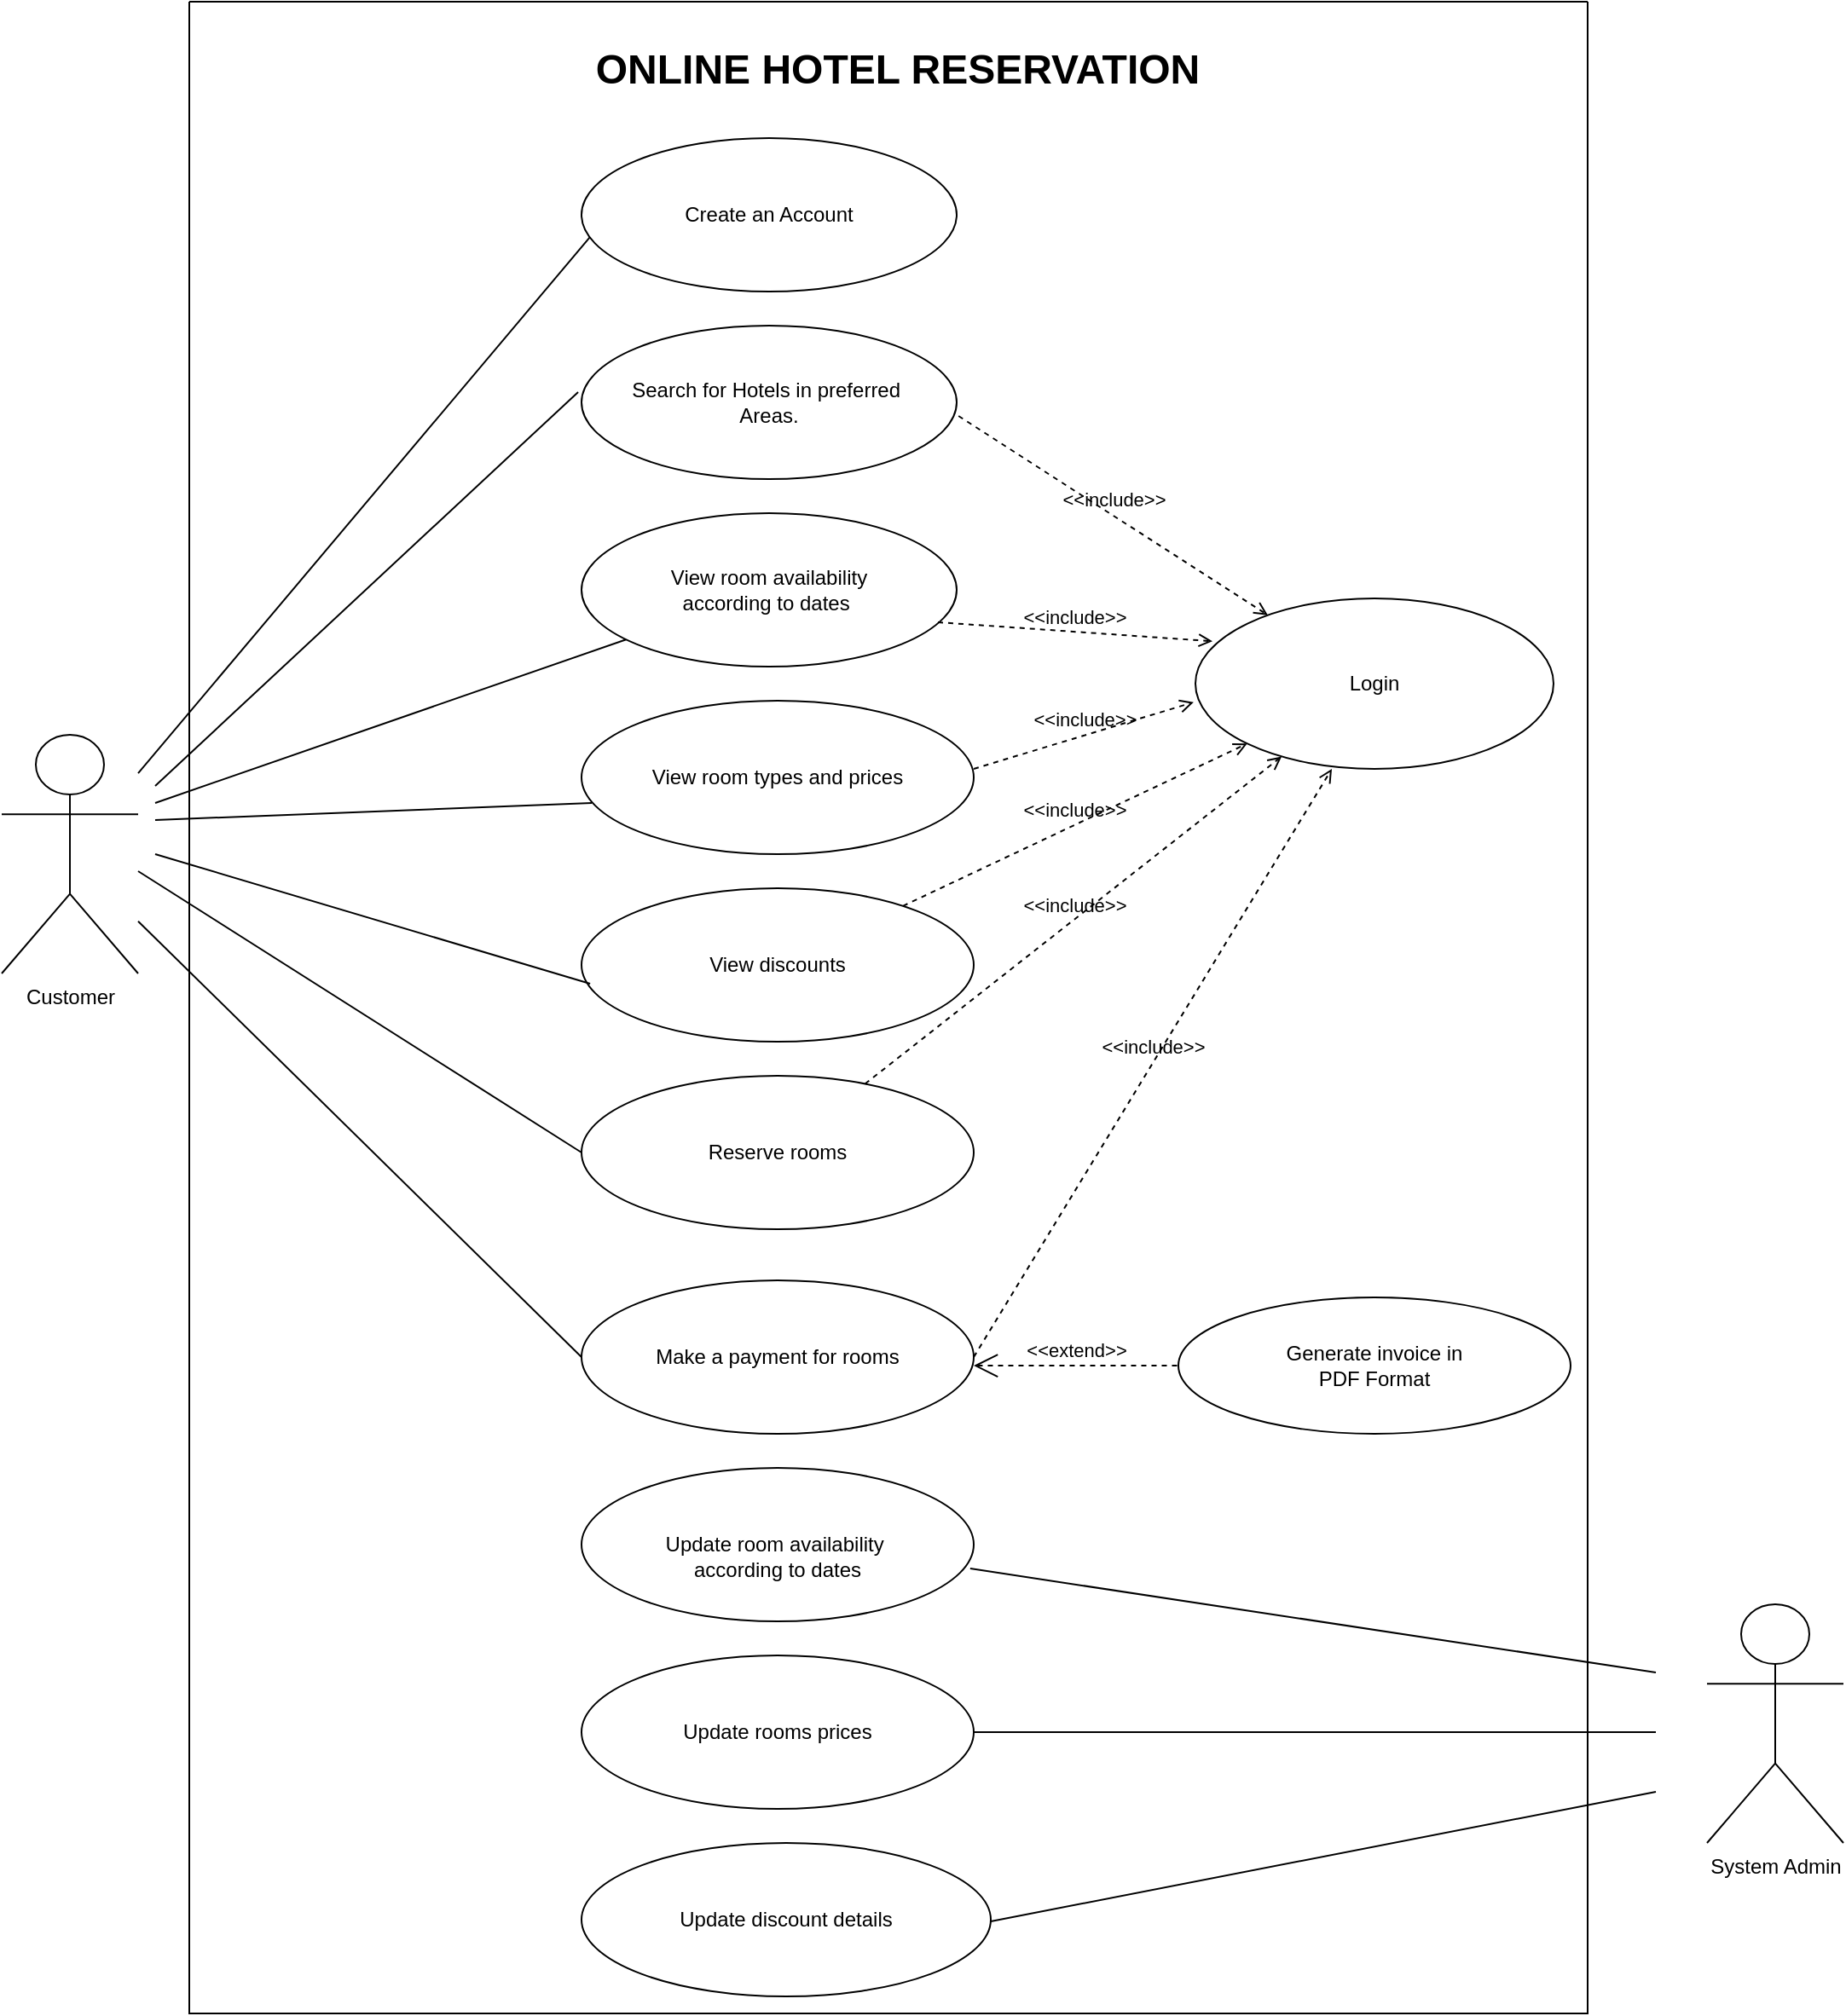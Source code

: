 <mxfile version="24.7.8">
  <diagram name="Page-1" id="PXo6whDDaGBwSNwuPK4P">
    <mxGraphModel dx="1017" dy="727" grid="1" gridSize="10" guides="1" tooltips="1" connect="1" arrows="1" fold="1" page="1" pageScale="1" pageWidth="827" pageHeight="1169" math="0" shadow="0">
      <root>
        <mxCell id="0" />
        <mxCell id="1" parent="0" />
        <mxCell id="kRjlvDzBMWeMUqEkNUwq-1" value="Customer" style="shape=umlActor;html=1;verticalLabelPosition=bottom;verticalAlign=top;align=center;" vertex="1" parent="1">
          <mxGeometry x="100" y="430" width="80" height="140" as="geometry" />
        </mxCell>
        <mxCell id="kRjlvDzBMWeMUqEkNUwq-14" value="Create an Account" style="ellipse;whiteSpace=wrap;html=1;" vertex="1" parent="1">
          <mxGeometry x="440" y="80" width="220" height="90" as="geometry" />
        </mxCell>
        <mxCell id="kRjlvDzBMWeMUqEkNUwq-15" value="Search for Hotels in preferred&amp;nbsp;&lt;div&gt;Areas.&lt;/div&gt;" style="ellipse;whiteSpace=wrap;html=1;" vertex="1" parent="1">
          <mxGeometry x="440" y="190" width="220" height="90" as="geometry" />
        </mxCell>
        <mxCell id="kRjlvDzBMWeMUqEkNUwq-16" value="View room availability&lt;div&gt;according to dates&amp;nbsp;&lt;/div&gt;" style="ellipse;whiteSpace=wrap;html=1;" vertex="1" parent="1">
          <mxGeometry x="440" y="300" width="220" height="90" as="geometry" />
        </mxCell>
        <mxCell id="kRjlvDzBMWeMUqEkNUwq-17" value="View room types and prices" style="ellipse;whiteSpace=wrap;html=1;" vertex="1" parent="1">
          <mxGeometry x="440" y="410" width="230" height="90" as="geometry" />
        </mxCell>
        <mxCell id="kRjlvDzBMWeMUqEkNUwq-18" value="View discounts" style="ellipse;whiteSpace=wrap;html=1;" vertex="1" parent="1">
          <mxGeometry x="440" y="520" width="230" height="90" as="geometry" />
        </mxCell>
        <mxCell id="kRjlvDzBMWeMUqEkNUwq-19" value="Reserve rooms" style="ellipse;whiteSpace=wrap;html=1;" vertex="1" parent="1">
          <mxGeometry x="440" y="630" width="230" height="90" as="geometry" />
        </mxCell>
        <mxCell id="kRjlvDzBMWeMUqEkNUwq-20" value="Make a payment for rooms" style="ellipse;whiteSpace=wrap;html=1;" vertex="1" parent="1">
          <mxGeometry x="440" y="750" width="230" height="90" as="geometry" />
        </mxCell>
        <mxCell id="kRjlvDzBMWeMUqEkNUwq-21" value="&lt;div&gt;&lt;br&gt;&lt;/div&gt;&lt;div&gt;Update room availability&amp;nbsp;&lt;/div&gt;&lt;div&gt;according to dates&lt;/div&gt;" style="ellipse;whiteSpace=wrap;html=1;" vertex="1" parent="1">
          <mxGeometry x="440" y="860" width="230" height="90" as="geometry" />
        </mxCell>
        <mxCell id="kRjlvDzBMWeMUqEkNUwq-22" value="Update rooms prices" style="ellipse;whiteSpace=wrap;html=1;" vertex="1" parent="1">
          <mxGeometry x="440" y="970" width="230" height="90" as="geometry" />
        </mxCell>
        <mxCell id="kRjlvDzBMWeMUqEkNUwq-23" value="Update discount details" style="ellipse;whiteSpace=wrap;html=1;" vertex="1" parent="1">
          <mxGeometry x="440" y="1080" width="240" height="90" as="geometry" />
        </mxCell>
        <mxCell id="kRjlvDzBMWeMUqEkNUwq-24" value="System Admin" style="shape=umlActor;html=1;verticalLabelPosition=bottom;verticalAlign=top;align=center;" vertex="1" parent="1">
          <mxGeometry x="1100" y="940" width="80" height="140" as="geometry" />
        </mxCell>
        <mxCell id="kRjlvDzBMWeMUqEkNUwq-25" value="Login" style="ellipse;whiteSpace=wrap;html=1;" vertex="1" parent="1">
          <mxGeometry x="800" y="350" width="210" height="100" as="geometry" />
        </mxCell>
        <mxCell id="kRjlvDzBMWeMUqEkNUwq-26" value="Generate invoice in&lt;div&gt;PDF Format&lt;/div&gt;" style="ellipse;whiteSpace=wrap;html=1;" vertex="1" parent="1">
          <mxGeometry x="790" y="760" width="230" height="80" as="geometry" />
        </mxCell>
        <mxCell id="kRjlvDzBMWeMUqEkNUwq-30" value="" style="edgeStyle=none;html=1;endArrow=none;verticalAlign=bottom;rounded=0;entryX=0.023;entryY=0.644;entryDx=0;entryDy=0;entryPerimeter=0;" edge="1" parent="1" source="kRjlvDzBMWeMUqEkNUwq-1" target="kRjlvDzBMWeMUqEkNUwq-14">
          <mxGeometry width="160" relative="1" as="geometry">
            <mxPoint x="180" y="420" as="sourcePoint" />
            <mxPoint x="650" y="320" as="targetPoint" />
          </mxGeometry>
        </mxCell>
        <mxCell id="kRjlvDzBMWeMUqEkNUwq-31" value="" style="edgeStyle=none;html=1;endArrow=none;verticalAlign=bottom;rounded=0;entryX=-0.009;entryY=0.433;entryDx=0;entryDy=0;entryPerimeter=0;" edge="1" parent="1" target="kRjlvDzBMWeMUqEkNUwq-15">
          <mxGeometry width="160" relative="1" as="geometry">
            <mxPoint x="190" y="460" as="sourcePoint" />
            <mxPoint x="445" y="170.04" as="targetPoint" />
          </mxGeometry>
        </mxCell>
        <mxCell id="kRjlvDzBMWeMUqEkNUwq-32" value="" style="edgeStyle=none;html=1;endArrow=none;verticalAlign=bottom;rounded=0;" edge="1" parent="1" target="kRjlvDzBMWeMUqEkNUwq-16">
          <mxGeometry width="160" relative="1" as="geometry">
            <mxPoint x="190" y="470" as="sourcePoint" />
            <mxPoint x="438" y="260.03" as="targetPoint" />
          </mxGeometry>
        </mxCell>
        <mxCell id="kRjlvDzBMWeMUqEkNUwq-33" value="" style="edgeStyle=none;html=1;endArrow=none;verticalAlign=bottom;rounded=0;entryX=0.026;entryY=0.667;entryDx=0;entryDy=0;entryPerimeter=0;" edge="1" parent="1" target="kRjlvDzBMWeMUqEkNUwq-17">
          <mxGeometry width="160" relative="1" as="geometry">
            <mxPoint x="190" y="480" as="sourcePoint" />
            <mxPoint x="474" y="409.55" as="targetPoint" />
          </mxGeometry>
        </mxCell>
        <mxCell id="kRjlvDzBMWeMUqEkNUwq-34" value="" style="edgeStyle=none;html=1;endArrow=none;verticalAlign=bottom;rounded=0;entryX=0.022;entryY=0.622;entryDx=0;entryDy=0;entryPerimeter=0;" edge="1" parent="1" target="kRjlvDzBMWeMUqEkNUwq-18">
          <mxGeometry width="160" relative="1" as="geometry">
            <mxPoint x="190" y="500" as="sourcePoint" />
            <mxPoint x="446" y="509.97" as="targetPoint" />
          </mxGeometry>
        </mxCell>
        <mxCell id="kRjlvDzBMWeMUqEkNUwq-35" value="" style="edgeStyle=none;html=1;endArrow=none;verticalAlign=bottom;rounded=0;entryX=0;entryY=0.5;entryDx=0;entryDy=0;" edge="1" parent="1" target="kRjlvDzBMWeMUqEkNUwq-19">
          <mxGeometry width="160" relative="1" as="geometry">
            <mxPoint x="180" y="510" as="sourcePoint" />
            <mxPoint x="445" y="625.94" as="targetPoint" />
          </mxGeometry>
        </mxCell>
        <mxCell id="kRjlvDzBMWeMUqEkNUwq-36" value="" style="edgeStyle=none;html=1;endArrow=none;verticalAlign=bottom;rounded=0;entryX=0;entryY=0.5;entryDx=0;entryDy=0;" edge="1" parent="1" source="kRjlvDzBMWeMUqEkNUwq-1" target="kRjlvDzBMWeMUqEkNUwq-20">
          <mxGeometry width="160" relative="1" as="geometry">
            <mxPoint x="180" y="579.67" as="sourcePoint" />
            <mxPoint x="440" y="731.67" as="targetPoint" />
          </mxGeometry>
        </mxCell>
        <mxCell id="kRjlvDzBMWeMUqEkNUwq-37" value="" style="edgeStyle=none;html=1;endArrow=none;verticalAlign=bottom;rounded=0;exitX=0.991;exitY=0.656;exitDx=0;exitDy=0;exitPerimeter=0;" edge="1" parent="1" source="kRjlvDzBMWeMUqEkNUwq-21">
          <mxGeometry width="160" relative="1" as="geometry">
            <mxPoint x="480" y="980" as="sourcePoint" />
            <mxPoint x="1070" y="980" as="targetPoint" />
          </mxGeometry>
        </mxCell>
        <mxCell id="kRjlvDzBMWeMUqEkNUwq-38" value="" style="edgeStyle=none;html=1;endArrow=none;verticalAlign=bottom;rounded=0;exitX=1;exitY=0.5;exitDx=0;exitDy=0;" edge="1" parent="1" source="kRjlvDzBMWeMUqEkNUwq-22">
          <mxGeometry width="160" relative="1" as="geometry">
            <mxPoint x="670" y="1000" as="sourcePoint" />
            <mxPoint x="1070" y="1015" as="targetPoint" />
          </mxGeometry>
        </mxCell>
        <mxCell id="kRjlvDzBMWeMUqEkNUwq-39" value="" style="edgeStyle=none;html=1;endArrow=none;verticalAlign=bottom;rounded=0;exitX=1.004;exitY=0.4;exitDx=0;exitDy=0;exitPerimeter=0;" edge="1" parent="1">
          <mxGeometry width="160" relative="1" as="geometry">
            <mxPoint x="680" y="1126" as="sourcePoint" />
            <mxPoint x="1070" y="1050" as="targetPoint" />
          </mxGeometry>
        </mxCell>
        <mxCell id="kRjlvDzBMWeMUqEkNUwq-40" value="&amp;lt;&amp;lt;include&amp;gt;&amp;gt;" style="edgeStyle=none;html=1;endArrow=open;verticalAlign=bottom;dashed=1;labelBackgroundColor=none;rounded=0;exitX=1.005;exitY=0.589;exitDx=0;exitDy=0;exitPerimeter=0;" edge="1" parent="1" source="kRjlvDzBMWeMUqEkNUwq-15" target="kRjlvDzBMWeMUqEkNUwq-25">
          <mxGeometry width="160" relative="1" as="geometry">
            <mxPoint x="480" y="480" as="sourcePoint" />
            <mxPoint x="640" y="480" as="targetPoint" />
            <Array as="points" />
          </mxGeometry>
        </mxCell>
        <mxCell id="kRjlvDzBMWeMUqEkNUwq-41" value="&amp;lt;&amp;lt;include&amp;gt;&amp;gt;" style="edgeStyle=none;html=1;endArrow=open;verticalAlign=bottom;dashed=1;labelBackgroundColor=none;rounded=0;exitX=0.95;exitY=0.711;exitDx=0;exitDy=0;exitPerimeter=0;" edge="1" parent="1" source="kRjlvDzBMWeMUqEkNUwq-16">
          <mxGeometry width="160" relative="1" as="geometry">
            <mxPoint x="662.46" y="358" as="sourcePoint" />
            <mxPoint x="810.004" y="375.138" as="targetPoint" />
            <Array as="points" />
          </mxGeometry>
        </mxCell>
        <mxCell id="kRjlvDzBMWeMUqEkNUwq-42" value="&amp;lt;&amp;lt;include&amp;gt;&amp;gt;" style="edgeStyle=none;html=1;endArrow=open;verticalAlign=bottom;dashed=1;labelBackgroundColor=none;rounded=0;entryX=-0.005;entryY=0.609;entryDx=0;entryDy=0;entryPerimeter=0;" edge="1" parent="1" target="kRjlvDzBMWeMUqEkNUwq-25">
          <mxGeometry width="160" relative="1" as="geometry">
            <mxPoint x="670" y="450" as="sourcePoint" />
            <mxPoint x="810.004" y="441.148" as="targetPoint" />
            <Array as="points" />
          </mxGeometry>
        </mxCell>
        <mxCell id="kRjlvDzBMWeMUqEkNUwq-43" value="&amp;lt;&amp;lt;include&amp;gt;&amp;gt;" style="edgeStyle=none;html=1;endArrow=open;verticalAlign=bottom;dashed=1;labelBackgroundColor=none;rounded=0;" edge="1" parent="1" source="kRjlvDzBMWeMUqEkNUwq-18" target="kRjlvDzBMWeMUqEkNUwq-25">
          <mxGeometry width="160" relative="1" as="geometry">
            <mxPoint x="670" y="513.01" as="sourcePoint" />
            <mxPoint x="799" y="470.01" as="targetPoint" />
            <Array as="points" />
          </mxGeometry>
        </mxCell>
        <mxCell id="kRjlvDzBMWeMUqEkNUwq-44" value="&amp;lt;&amp;lt;include&amp;gt;&amp;gt;" style="edgeStyle=none;html=1;endArrow=open;verticalAlign=bottom;dashed=1;labelBackgroundColor=none;rounded=0;" edge="1" parent="1" source="kRjlvDzBMWeMUqEkNUwq-19" target="kRjlvDzBMWeMUqEkNUwq-25">
          <mxGeometry width="160" relative="1" as="geometry">
            <mxPoint x="627" y="607.6" as="sourcePoint" />
            <mxPoint x="828" y="509.6" as="targetPoint" />
            <Array as="points" />
          </mxGeometry>
        </mxCell>
        <mxCell id="kRjlvDzBMWeMUqEkNUwq-45" value="&amp;lt;&amp;lt;include&amp;gt;&amp;gt;" style="edgeStyle=none;html=1;endArrow=open;verticalAlign=bottom;dashed=1;labelBackgroundColor=none;rounded=0;entryX=0.381;entryY=1;entryDx=0;entryDy=0;entryPerimeter=0;exitX=1;exitY=0.5;exitDx=0;exitDy=0;" edge="1" parent="1" source="kRjlvDzBMWeMUqEkNUwq-20" target="kRjlvDzBMWeMUqEkNUwq-25">
          <mxGeometry width="160" relative="1" as="geometry">
            <mxPoint x="606" y="693.99" as="sourcePoint" />
            <mxPoint x="847" y="499.99" as="targetPoint" />
            <Array as="points" />
          </mxGeometry>
        </mxCell>
        <mxCell id="kRjlvDzBMWeMUqEkNUwq-46" value="&amp;lt;&amp;lt;extend&amp;gt;&amp;gt;" style="edgeStyle=none;html=1;startArrow=open;endArrow=none;startSize=12;verticalAlign=bottom;dashed=1;labelBackgroundColor=none;rounded=0;entryX=0;entryY=0.5;entryDx=0;entryDy=0;exitX=1;exitY=0.556;exitDx=0;exitDy=0;exitPerimeter=0;" edge="1" parent="1" source="kRjlvDzBMWeMUqEkNUwq-20" target="kRjlvDzBMWeMUqEkNUwq-26">
          <mxGeometry width="160" relative="1" as="geometry">
            <mxPoint x="680" y="800" as="sourcePoint" />
            <mxPoint x="630" y="870" as="targetPoint" />
          </mxGeometry>
        </mxCell>
        <mxCell id="kRjlvDzBMWeMUqEkNUwq-50" value="" style="swimlane;startSize=0;" vertex="1" parent="1">
          <mxGeometry x="210" width="820" height="1180" as="geometry" />
        </mxCell>
        <mxCell id="kRjlvDzBMWeMUqEkNUwq-51" value="ONLINE HOTEL RESERVATION" style="text;strokeColor=none;fillColor=none;html=1;fontSize=24;fontStyle=1;verticalAlign=middle;align=center;" vertex="1" parent="kRjlvDzBMWeMUqEkNUwq-50">
          <mxGeometry x="200" y="20" width="430" height="40" as="geometry" />
        </mxCell>
      </root>
    </mxGraphModel>
  </diagram>
</mxfile>
